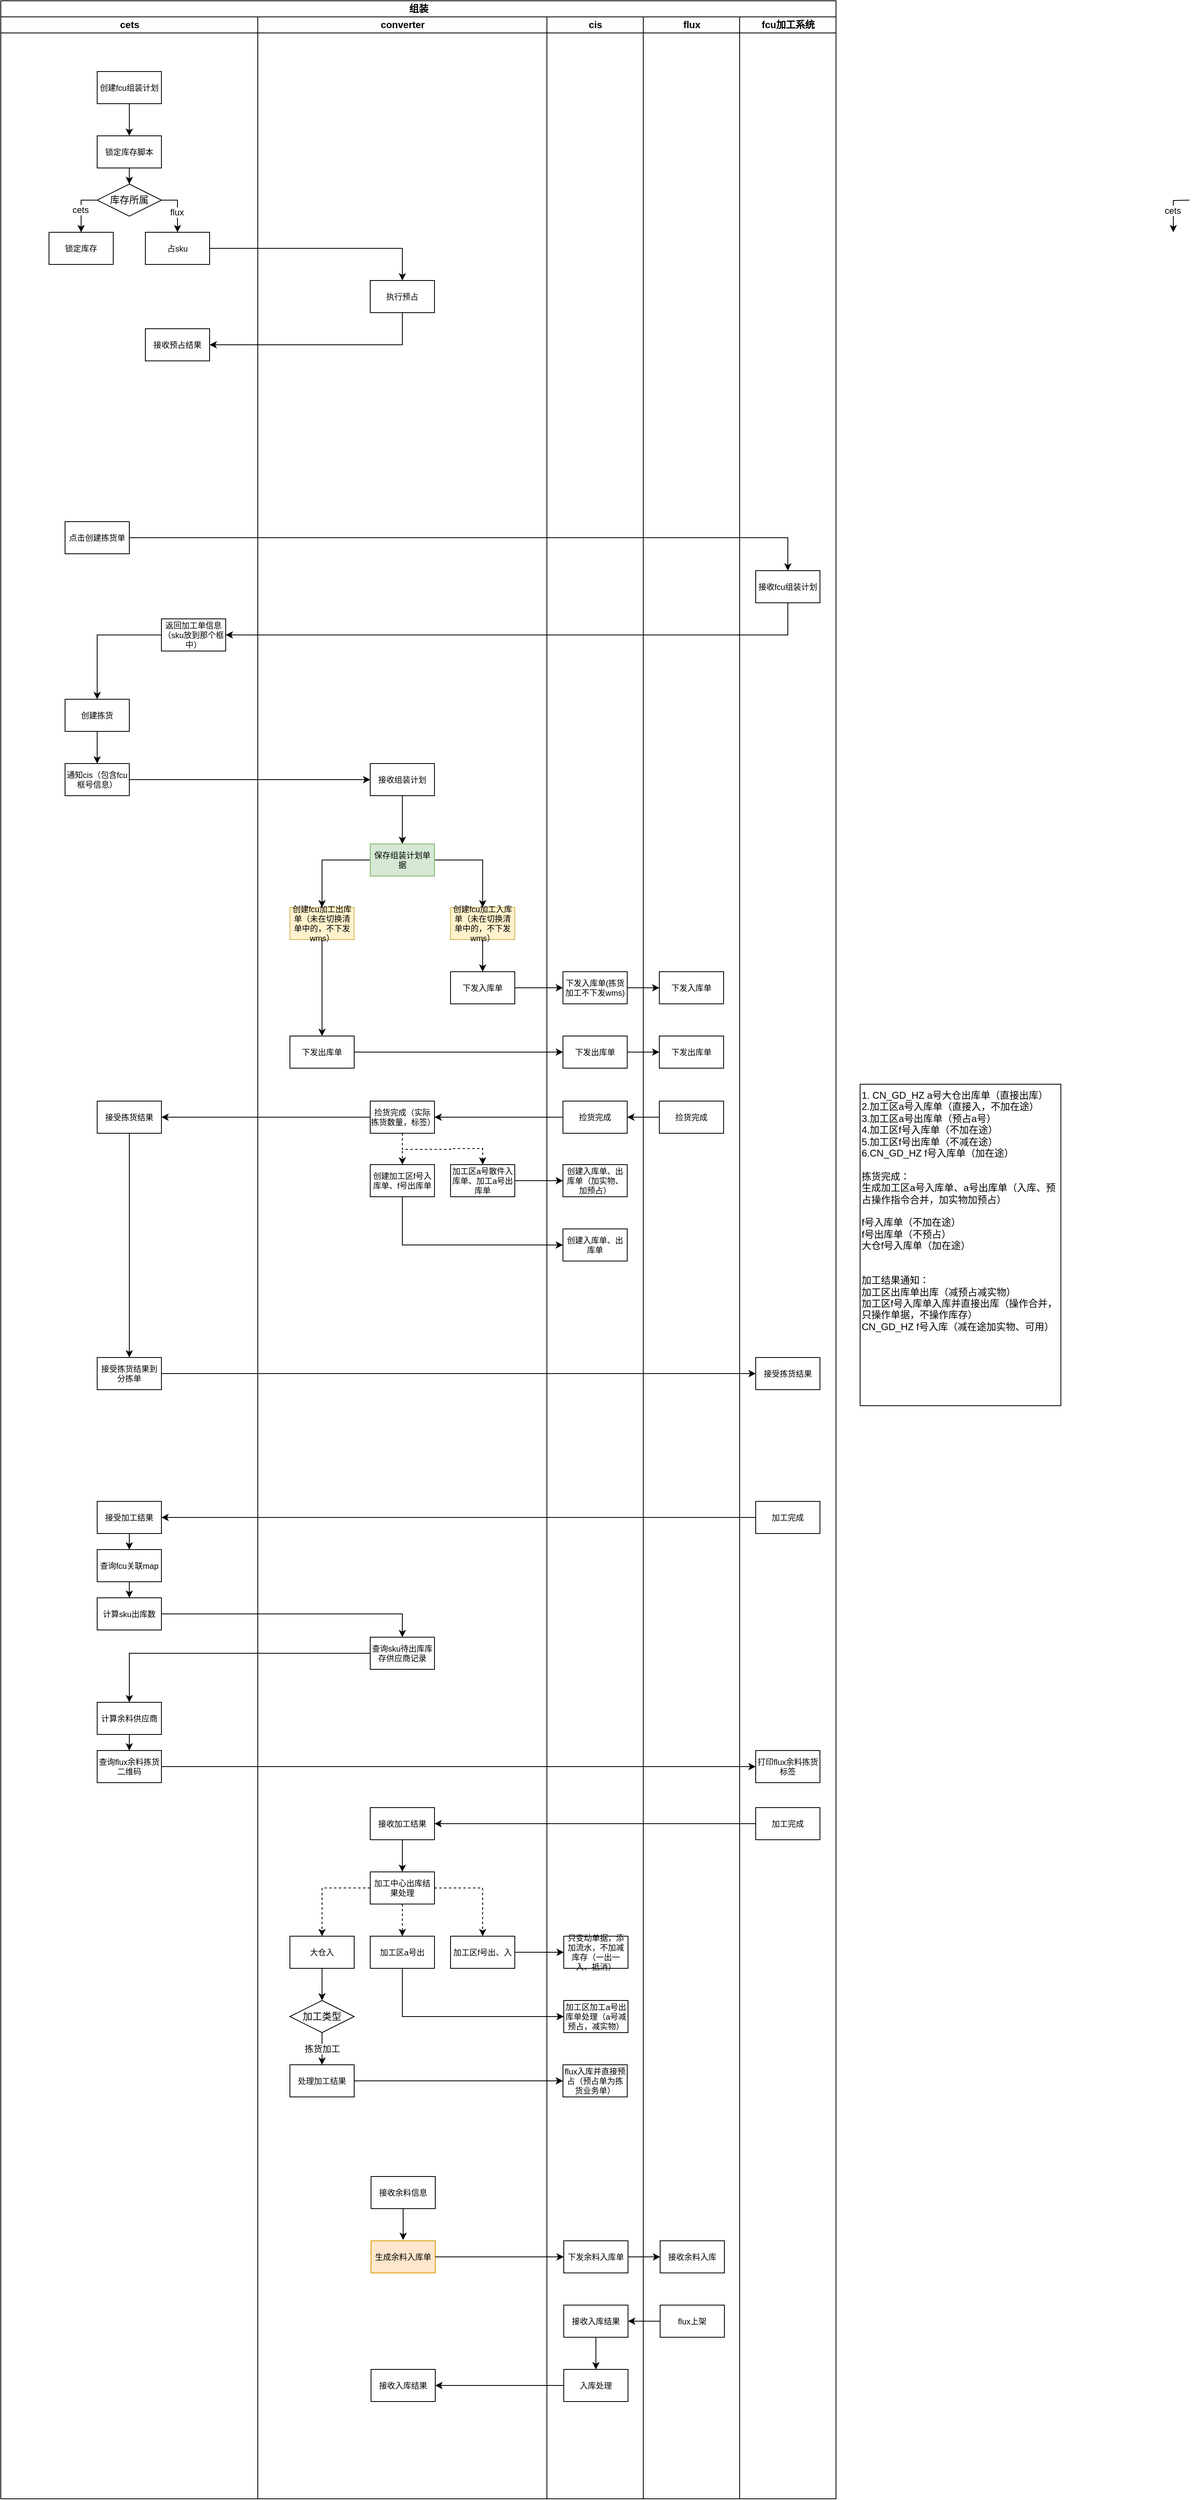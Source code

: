 <mxfile version="27.1.4">
  <diagram name="第 1 页" id="N1XZCD-NdG64AehhupZl">
    <mxGraphModel dx="1065" dy="630" grid="1" gridSize="10" guides="1" tooltips="1" connect="1" arrows="1" fold="1" page="1" pageScale="1" pageWidth="827" pageHeight="1169" math="0" shadow="0">
      <root>
        <mxCell id="0" />
        <mxCell id="1" parent="0" />
        <mxCell id="JxHWnxE5Aslp0J2o-oAz-1" value="组装" style="swimlane;childLayout=stackLayout;resizeParent=1;resizeParentMax=0;startSize=20;html=1;fillColor=#FFFFFF;" vertex="1" parent="1">
          <mxGeometry x="550" y="110" width="1040" height="3108" as="geometry" />
        </mxCell>
        <mxCell id="JxHWnxE5Aslp0J2o-oAz-2" value="cets" style="swimlane;startSize=20;html=1;fillColor=#FFFFFF;" vertex="1" parent="JxHWnxE5Aslp0J2o-oAz-1">
          <mxGeometry y="20" width="320" height="3088" as="geometry" />
        </mxCell>
        <mxCell id="JxHWnxE5Aslp0J2o-oAz-3" style="edgeStyle=orthogonalEdgeStyle;rounded=0;orthogonalLoop=1;jettySize=auto;html=1;" edge="1" parent="JxHWnxE5Aslp0J2o-oAz-2" source="JxHWnxE5Aslp0J2o-oAz-22" target="JxHWnxE5Aslp0J2o-oAz-8">
          <mxGeometry relative="1" as="geometry" />
        </mxCell>
        <mxCell id="JxHWnxE5Aslp0J2o-oAz-4" style="edgeStyle=orthogonalEdgeStyle;rounded=0;orthogonalLoop=1;jettySize=auto;html=1;entryX=0.5;entryY=0;entryDx=0;entryDy=0;exitX=0;exitY=0.5;exitDx=0;exitDy=0;" edge="1" parent="JxHWnxE5Aslp0J2o-oAz-2" source="JxHWnxE5Aslp0J2o-oAz-8" target="JxHWnxE5Aslp0J2o-oAz-9">
          <mxGeometry relative="1" as="geometry" />
        </mxCell>
        <mxCell id="JxHWnxE5Aslp0J2o-oAz-5" value="cets" style="edgeLabel;html=1;align=center;verticalAlign=middle;resizable=0;points=[];" vertex="1" connectable="0" parent="JxHWnxE5Aslp0J2o-oAz-4">
          <mxGeometry x="0.069" y="-1" relative="1" as="geometry">
            <mxPoint as="offset" />
          </mxGeometry>
        </mxCell>
        <mxCell id="JxHWnxE5Aslp0J2o-oAz-6" style="edgeStyle=orthogonalEdgeStyle;rounded=0;orthogonalLoop=1;jettySize=auto;html=1;exitX=1;exitY=0.5;exitDx=0;exitDy=0;" edge="1" parent="JxHWnxE5Aslp0J2o-oAz-2" source="JxHWnxE5Aslp0J2o-oAz-8" target="JxHWnxE5Aslp0J2o-oAz-10">
          <mxGeometry relative="1" as="geometry" />
        </mxCell>
        <mxCell id="JxHWnxE5Aslp0J2o-oAz-7" value="flux" style="edgeLabel;html=1;align=center;verticalAlign=middle;resizable=0;points=[];" vertex="1" connectable="0" parent="JxHWnxE5Aslp0J2o-oAz-6">
          <mxGeometry x="0.15" y="-1" relative="1" as="geometry">
            <mxPoint as="offset" />
          </mxGeometry>
        </mxCell>
        <mxCell id="JxHWnxE5Aslp0J2o-oAz-8" value="库存所属" style="rhombus;whiteSpace=wrap;html=1;" vertex="1" parent="JxHWnxE5Aslp0J2o-oAz-2">
          <mxGeometry x="120" y="208" width="80" height="40" as="geometry" />
        </mxCell>
        <mxCell id="JxHWnxE5Aslp0J2o-oAz-9" value="锁定库存" style="rounded=0;whiteSpace=wrap;html=1;fontSize=10;" vertex="1" parent="JxHWnxE5Aslp0J2o-oAz-2">
          <mxGeometry x="60" y="268" width="80" height="40" as="geometry" />
        </mxCell>
        <mxCell id="JxHWnxE5Aslp0J2o-oAz-10" value="占sku" style="rounded=0;whiteSpace=wrap;html=1;fontSize=10;" vertex="1" parent="JxHWnxE5Aslp0J2o-oAz-2">
          <mxGeometry x="180" y="268" width="80" height="40" as="geometry" />
        </mxCell>
        <mxCell id="JxHWnxE5Aslp0J2o-oAz-11" value="接收预占结果" style="rounded=0;whiteSpace=wrap;html=1;fontSize=10;" vertex="1" parent="JxHWnxE5Aslp0J2o-oAz-2">
          <mxGeometry x="180" y="388" width="80" height="40" as="geometry" />
        </mxCell>
        <mxCell id="JxHWnxE5Aslp0J2o-oAz-12" style="edgeStyle=orthogonalEdgeStyle;rounded=0;orthogonalLoop=1;jettySize=auto;html=1;entryX=0.5;entryY=0;entryDx=0;entryDy=0;" edge="1" parent="JxHWnxE5Aslp0J2o-oAz-2" source="JxHWnxE5Aslp0J2o-oAz-13" target="JxHWnxE5Aslp0J2o-oAz-15">
          <mxGeometry relative="1" as="geometry" />
        </mxCell>
        <mxCell id="JxHWnxE5Aslp0J2o-oAz-13" value="返回加工单信息（sku放到那个框中）" style="rounded=0;whiteSpace=wrap;html=1;fontSize=10;" vertex="1" parent="JxHWnxE5Aslp0J2o-oAz-2">
          <mxGeometry x="200" y="749" width="80" height="40" as="geometry" />
        </mxCell>
        <mxCell id="JxHWnxE5Aslp0J2o-oAz-14" style="edgeStyle=orthogonalEdgeStyle;rounded=0;orthogonalLoop=1;jettySize=auto;html=1;entryX=0.5;entryY=0;entryDx=0;entryDy=0;" edge="1" parent="JxHWnxE5Aslp0J2o-oAz-2" source="JxHWnxE5Aslp0J2o-oAz-15" target="JxHWnxE5Aslp0J2o-oAz-16">
          <mxGeometry relative="1" as="geometry" />
        </mxCell>
        <mxCell id="JxHWnxE5Aslp0J2o-oAz-15" value="创建拣货" style="rounded=0;whiteSpace=wrap;html=1;fontSize=10;" vertex="1" parent="JxHWnxE5Aslp0J2o-oAz-2">
          <mxGeometry x="80" y="849" width="80" height="40" as="geometry" />
        </mxCell>
        <mxCell id="JxHWnxE5Aslp0J2o-oAz-16" value="通知cis（包含fcu框号信息）" style="rounded=0;whiteSpace=wrap;html=1;fontSize=10;" vertex="1" parent="JxHWnxE5Aslp0J2o-oAz-2">
          <mxGeometry x="80" y="929" width="80" height="40" as="geometry" />
        </mxCell>
        <mxCell id="JxHWnxE5Aslp0J2o-oAz-17" style="edgeStyle=orthogonalEdgeStyle;rounded=0;orthogonalLoop=1;jettySize=auto;html=1;" edge="1" parent="JxHWnxE5Aslp0J2o-oAz-2" source="JxHWnxE5Aslp0J2o-oAz-18" target="JxHWnxE5Aslp0J2o-oAz-25">
          <mxGeometry relative="1" as="geometry">
            <mxPoint x="160" y="1429" as="targetPoint" />
          </mxGeometry>
        </mxCell>
        <mxCell id="JxHWnxE5Aslp0J2o-oAz-18" value="接受拣货结果" style="rounded=0;whiteSpace=wrap;html=1;fontSize=10;" vertex="1" parent="JxHWnxE5Aslp0J2o-oAz-2">
          <mxGeometry x="120" y="1349" width="80" height="40" as="geometry" />
        </mxCell>
        <mxCell id="JxHWnxE5Aslp0J2o-oAz-19" style="edgeStyle=orthogonalEdgeStyle;rounded=0;orthogonalLoop=1;jettySize=auto;html=1;" edge="1" parent="JxHWnxE5Aslp0J2o-oAz-2" source="JxHWnxE5Aslp0J2o-oAz-20" target="JxHWnxE5Aslp0J2o-oAz-28">
          <mxGeometry relative="1" as="geometry" />
        </mxCell>
        <mxCell id="JxHWnxE5Aslp0J2o-oAz-20" value="接受加工结果" style="rounded=0;whiteSpace=wrap;html=1;fontSize=10;" vertex="1" parent="JxHWnxE5Aslp0J2o-oAz-2">
          <mxGeometry x="120" y="1847" width="80" height="40" as="geometry" />
        </mxCell>
        <mxCell id="JxHWnxE5Aslp0J2o-oAz-21" value="点击创建拣货单" style="rounded=0;whiteSpace=wrap;html=1;fontSize=10;" vertex="1" parent="JxHWnxE5Aslp0J2o-oAz-2">
          <mxGeometry x="80" y="628" width="80" height="40" as="geometry" />
        </mxCell>
        <mxCell id="JxHWnxE5Aslp0J2o-oAz-22" value="锁定库存脚本" style="rounded=0;whiteSpace=wrap;html=1;fontSize=10;" vertex="1" parent="JxHWnxE5Aslp0J2o-oAz-2">
          <mxGeometry x="120" y="148" width="80" height="40" as="geometry" />
        </mxCell>
        <mxCell id="JxHWnxE5Aslp0J2o-oAz-23" style="edgeStyle=orthogonalEdgeStyle;rounded=0;orthogonalLoop=1;jettySize=auto;html=1;entryX=0.5;entryY=0;entryDx=0;entryDy=0;" edge="1" parent="JxHWnxE5Aslp0J2o-oAz-2" source="JxHWnxE5Aslp0J2o-oAz-24" target="JxHWnxE5Aslp0J2o-oAz-22">
          <mxGeometry relative="1" as="geometry" />
        </mxCell>
        <mxCell id="JxHWnxE5Aslp0J2o-oAz-24" value="创建fcu组装计划" style="rounded=0;whiteSpace=wrap;html=1;fontSize=10;" vertex="1" parent="JxHWnxE5Aslp0J2o-oAz-2">
          <mxGeometry x="120" y="68" width="80" height="40" as="geometry" />
        </mxCell>
        <mxCell id="JxHWnxE5Aslp0J2o-oAz-25" value="接受拣货结果到分拣单" style="rounded=0;whiteSpace=wrap;html=1;fontSize=10;" vertex="1" parent="JxHWnxE5Aslp0J2o-oAz-2">
          <mxGeometry x="120" y="1668" width="80" height="40" as="geometry" />
        </mxCell>
        <mxCell id="JxHWnxE5Aslp0J2o-oAz-26" value="计算sku出库数" style="rounded=0;whiteSpace=wrap;html=1;fontSize=10;" vertex="1" parent="JxHWnxE5Aslp0J2o-oAz-2">
          <mxGeometry x="120" y="1967" width="80" height="40" as="geometry" />
        </mxCell>
        <mxCell id="JxHWnxE5Aslp0J2o-oAz-27" style="edgeStyle=orthogonalEdgeStyle;rounded=0;orthogonalLoop=1;jettySize=auto;html=1;" edge="1" parent="JxHWnxE5Aslp0J2o-oAz-2" source="JxHWnxE5Aslp0J2o-oAz-28" target="JxHWnxE5Aslp0J2o-oAz-26">
          <mxGeometry relative="1" as="geometry" />
        </mxCell>
        <mxCell id="JxHWnxE5Aslp0J2o-oAz-28" value="查询fcu关联map" style="rounded=0;whiteSpace=wrap;html=1;fontSize=10;" vertex="1" parent="JxHWnxE5Aslp0J2o-oAz-2">
          <mxGeometry x="120" y="1907" width="80" height="40" as="geometry" />
        </mxCell>
        <mxCell id="JxHWnxE5Aslp0J2o-oAz-29" style="edgeStyle=orthogonalEdgeStyle;rounded=0;orthogonalLoop=1;jettySize=auto;html=1;" edge="1" parent="JxHWnxE5Aslp0J2o-oAz-2" source="JxHWnxE5Aslp0J2o-oAz-30" target="JxHWnxE5Aslp0J2o-oAz-31">
          <mxGeometry relative="1" as="geometry" />
        </mxCell>
        <mxCell id="JxHWnxE5Aslp0J2o-oAz-30" value="计算余料供应商" style="rounded=0;whiteSpace=wrap;html=1;fontSize=10;" vertex="1" parent="JxHWnxE5Aslp0J2o-oAz-2">
          <mxGeometry x="120" y="2097" width="80" height="40" as="geometry" />
        </mxCell>
        <mxCell id="JxHWnxE5Aslp0J2o-oAz-31" value="查询flux余料拣货二维码" style="rounded=0;whiteSpace=wrap;html=1;fontSize=10;" vertex="1" parent="JxHWnxE5Aslp0J2o-oAz-2">
          <mxGeometry x="120" y="2157" width="80" height="40" as="geometry" />
        </mxCell>
        <mxCell id="JxHWnxE5Aslp0J2o-oAz-32" value="converter" style="swimlane;startSize=20;html=1;" vertex="1" parent="JxHWnxE5Aslp0J2o-oAz-1">
          <mxGeometry x="320" y="20" width="360" height="3088" as="geometry" />
        </mxCell>
        <mxCell id="JxHWnxE5Aslp0J2o-oAz-33" value="执行预占" style="rounded=0;whiteSpace=wrap;html=1;fontSize=10;" vertex="1" parent="JxHWnxE5Aslp0J2o-oAz-32">
          <mxGeometry x="140" y="328" width="80" height="40" as="geometry" />
        </mxCell>
        <mxCell id="JxHWnxE5Aslp0J2o-oAz-34" style="edgeStyle=orthogonalEdgeStyle;rounded=0;orthogonalLoop=1;jettySize=auto;html=1;" edge="1" parent="JxHWnxE5Aslp0J2o-oAz-32" source="JxHWnxE5Aslp0J2o-oAz-35" target="JxHWnxE5Aslp0J2o-oAz-38">
          <mxGeometry relative="1" as="geometry" />
        </mxCell>
        <mxCell id="JxHWnxE5Aslp0J2o-oAz-35" value="接收组装计划" style="rounded=0;whiteSpace=wrap;html=1;fontSize=10;" vertex="1" parent="JxHWnxE5Aslp0J2o-oAz-32">
          <mxGeometry x="140" y="929" width="80" height="40" as="geometry" />
        </mxCell>
        <mxCell id="JxHWnxE5Aslp0J2o-oAz-36" style="edgeStyle=orthogonalEdgeStyle;rounded=0;orthogonalLoop=1;jettySize=auto;html=1;entryX=0.5;entryY=0;entryDx=0;entryDy=0;" edge="1" parent="JxHWnxE5Aslp0J2o-oAz-32" source="JxHWnxE5Aslp0J2o-oAz-38" target="JxHWnxE5Aslp0J2o-oAz-51">
          <mxGeometry relative="1" as="geometry">
            <mxPoint x="180" y="1109.0" as="targetPoint" />
          </mxGeometry>
        </mxCell>
        <mxCell id="JxHWnxE5Aslp0J2o-oAz-37" style="edgeStyle=orthogonalEdgeStyle;rounded=0;orthogonalLoop=1;jettySize=auto;html=1;entryX=0.5;entryY=0;entryDx=0;entryDy=0;" edge="1" parent="JxHWnxE5Aslp0J2o-oAz-32" source="JxHWnxE5Aslp0J2o-oAz-38" target="JxHWnxE5Aslp0J2o-oAz-49">
          <mxGeometry relative="1" as="geometry" />
        </mxCell>
        <mxCell id="JxHWnxE5Aslp0J2o-oAz-38" value="保存组装计划单据" style="rounded=0;whiteSpace=wrap;html=1;fontSize=10;fillColor=#d5e8d4;strokeColor=#82b366;" vertex="1" parent="JxHWnxE5Aslp0J2o-oAz-32">
          <mxGeometry x="140" y="1029" width="80" height="40" as="geometry" />
        </mxCell>
        <mxCell id="JxHWnxE5Aslp0J2o-oAz-39" style="edgeStyle=orthogonalEdgeStyle;rounded=0;orthogonalLoop=1;jettySize=auto;html=1;entryX=0.5;entryY=0;entryDx=0;entryDy=0;dashed=1;" edge="1" parent="JxHWnxE5Aslp0J2o-oAz-32" source="JxHWnxE5Aslp0J2o-oAz-42" target="JxHWnxE5Aslp0J2o-oAz-64">
          <mxGeometry relative="1" as="geometry" />
        </mxCell>
        <mxCell id="JxHWnxE5Aslp0J2o-oAz-40" style="edgeStyle=orthogonalEdgeStyle;rounded=0;orthogonalLoop=1;jettySize=auto;html=1;entryX=0.5;entryY=0;entryDx=0;entryDy=0;exitX=0.5;exitY=1;exitDx=0;exitDy=0;dashed=1;" edge="1" parent="JxHWnxE5Aslp0J2o-oAz-32" source="JxHWnxE5Aslp0J2o-oAz-42" target="JxHWnxE5Aslp0J2o-oAz-63">
          <mxGeometry relative="1" as="geometry" />
        </mxCell>
        <mxCell id="JxHWnxE5Aslp0J2o-oAz-42" value="捡货完成（实际拣货数量，标签）" style="rounded=0;whiteSpace=wrap;html=1;fontSize=10;" vertex="1" parent="JxHWnxE5Aslp0J2o-oAz-32">
          <mxGeometry x="140" y="1349" width="80" height="40" as="geometry" />
        </mxCell>
        <mxCell id="JxHWnxE5Aslp0J2o-oAz-43" value="生成余料入库单" style="rounded=0;whiteSpace=wrap;html=1;fontSize=10;fillColor=#ffe6cc;strokeColor=#d79b00;" vertex="1" parent="JxHWnxE5Aslp0J2o-oAz-32">
          <mxGeometry x="141" y="2767" width="80" height="40" as="geometry" />
        </mxCell>
        <mxCell id="JxHWnxE5Aslp0J2o-oAz-44" value="查询sku待出库库存供应商记录" style="rounded=0;whiteSpace=wrap;html=1;fontSize=10;" vertex="1" parent="JxHWnxE5Aslp0J2o-oAz-32">
          <mxGeometry x="140" y="2016" width="80" height="40" as="geometry" />
        </mxCell>
        <mxCell id="JxHWnxE5Aslp0J2o-oAz-45" value="接收余料信息" style="rounded=0;whiteSpace=wrap;html=1;fontSize=10;" vertex="1" parent="JxHWnxE5Aslp0J2o-oAz-32">
          <mxGeometry x="141" y="2687" width="80" height="40" as="geometry" />
        </mxCell>
        <mxCell id="JxHWnxE5Aslp0J2o-oAz-46" style="edgeStyle=orthogonalEdgeStyle;rounded=0;orthogonalLoop=1;jettySize=auto;html=1;entryX=0.5;entryY=0;entryDx=0;entryDy=0;exitX=0.5;exitY=1;exitDx=0;exitDy=0;" edge="1" parent="JxHWnxE5Aslp0J2o-oAz-32" source="JxHWnxE5Aslp0J2o-oAz-45">
          <mxGeometry relative="1" as="geometry">
            <mxPoint x="181" y="2766" as="targetPoint" />
          </mxGeometry>
        </mxCell>
        <mxCell id="JxHWnxE5Aslp0J2o-oAz-47" value="接收入库结果" style="rounded=0;whiteSpace=wrap;html=1;fontSize=10;" vertex="1" parent="JxHWnxE5Aslp0J2o-oAz-32">
          <mxGeometry x="141" y="2927" width="80" height="40" as="geometry" />
        </mxCell>
        <mxCell id="JxHWnxE5Aslp0J2o-oAz-48" style="edgeStyle=orthogonalEdgeStyle;rounded=0;orthogonalLoop=1;jettySize=auto;html=1;" edge="1" parent="JxHWnxE5Aslp0J2o-oAz-32" source="JxHWnxE5Aslp0J2o-oAz-49" target="JxHWnxE5Aslp0J2o-oAz-52">
          <mxGeometry relative="1" as="geometry" />
        </mxCell>
        <mxCell id="JxHWnxE5Aslp0J2o-oAz-49" value="创建fcu加工入库单（未在切换清单中的，不下发wms）" style="rounded=0;whiteSpace=wrap;html=1;fontSize=10;fillColor=#fff2cc;strokeColor=#d6b656;" vertex="1" parent="JxHWnxE5Aslp0J2o-oAz-32">
          <mxGeometry x="240" y="1108" width="80" height="40" as="geometry" />
        </mxCell>
        <mxCell id="JxHWnxE5Aslp0J2o-oAz-50" style="edgeStyle=orthogonalEdgeStyle;rounded=0;orthogonalLoop=1;jettySize=auto;html=1;" edge="1" parent="JxHWnxE5Aslp0J2o-oAz-32" source="JxHWnxE5Aslp0J2o-oAz-51" target="JxHWnxE5Aslp0J2o-oAz-53">
          <mxGeometry relative="1" as="geometry" />
        </mxCell>
        <mxCell id="JxHWnxE5Aslp0J2o-oAz-51" value="创建fcu加工出库单（未在切换清单中的，不下发wms）" style="rounded=0;whiteSpace=wrap;html=1;fontSize=10;fillColor=#fff2cc;strokeColor=#d6b656;" vertex="1" parent="JxHWnxE5Aslp0J2o-oAz-32">
          <mxGeometry x="40" y="1108" width="80" height="40" as="geometry" />
        </mxCell>
        <mxCell id="JxHWnxE5Aslp0J2o-oAz-52" value="下发入库单" style="rounded=0;whiteSpace=wrap;html=1;fontSize=10;" vertex="1" parent="JxHWnxE5Aslp0J2o-oAz-32">
          <mxGeometry x="240" y="1188" width="80" height="40" as="geometry" />
        </mxCell>
        <mxCell id="JxHWnxE5Aslp0J2o-oAz-53" value="下发出库单" style="rounded=0;whiteSpace=wrap;html=1;fontSize=10;" vertex="1" parent="JxHWnxE5Aslp0J2o-oAz-32">
          <mxGeometry x="40" y="1268" width="80" height="40" as="geometry" />
        </mxCell>
        <mxCell id="JxHWnxE5Aslp0J2o-oAz-54" style="edgeStyle=orthogonalEdgeStyle;rounded=0;orthogonalLoop=1;jettySize=auto;html=1;entryX=0.5;entryY=0;entryDx=0;entryDy=0;" edge="1" parent="JxHWnxE5Aslp0J2o-oAz-32" source="JxHWnxE5Aslp0J2o-oAz-55" target="JxHWnxE5Aslp0J2o-oAz-59">
          <mxGeometry relative="1" as="geometry" />
        </mxCell>
        <mxCell id="JxHWnxE5Aslp0J2o-oAz-55" value="接收加工结果" style="rounded=0;whiteSpace=wrap;html=1;fontSize=10;" vertex="1" parent="JxHWnxE5Aslp0J2o-oAz-32">
          <mxGeometry x="140" y="2228" width="80" height="40" as="geometry" />
        </mxCell>
        <mxCell id="JxHWnxE5Aslp0J2o-oAz-56" style="edgeStyle=orthogonalEdgeStyle;rounded=0;orthogonalLoop=1;jettySize=auto;html=1;entryX=0.5;entryY=0;entryDx=0;entryDy=0;dashed=1;" edge="1" parent="JxHWnxE5Aslp0J2o-oAz-32" source="JxHWnxE5Aslp0J2o-oAz-59" target="JxHWnxE5Aslp0J2o-oAz-67">
          <mxGeometry relative="1" as="geometry" />
        </mxCell>
        <mxCell id="JxHWnxE5Aslp0J2o-oAz-57" style="edgeStyle=orthogonalEdgeStyle;rounded=0;orthogonalLoop=1;jettySize=auto;html=1;dashed=1;" edge="1" parent="JxHWnxE5Aslp0J2o-oAz-32" source="JxHWnxE5Aslp0J2o-oAz-59" target="JxHWnxE5Aslp0J2o-oAz-68">
          <mxGeometry relative="1" as="geometry" />
        </mxCell>
        <mxCell id="JxHWnxE5Aslp0J2o-oAz-58" style="edgeStyle=orthogonalEdgeStyle;rounded=0;orthogonalLoop=1;jettySize=auto;html=1;dashed=1;" edge="1" parent="JxHWnxE5Aslp0J2o-oAz-32" source="JxHWnxE5Aslp0J2o-oAz-59" target="JxHWnxE5Aslp0J2o-oAz-69">
          <mxGeometry relative="1" as="geometry" />
        </mxCell>
        <mxCell id="JxHWnxE5Aslp0J2o-oAz-59" value="加工中心出库结果处理" style="rounded=0;whiteSpace=wrap;html=1;fontSize=10;" vertex="1" parent="JxHWnxE5Aslp0J2o-oAz-32">
          <mxGeometry x="140" y="2308" width="80" height="40" as="geometry" />
        </mxCell>
        <mxCell id="JxHWnxE5Aslp0J2o-oAz-60" value="拣货加工" style="edgeStyle=orthogonalEdgeStyle;rounded=0;orthogonalLoop=1;jettySize=auto;html=1;entryX=0.5;entryY=0;entryDx=0;entryDy=0;" edge="1" parent="JxHWnxE5Aslp0J2o-oAz-32" source="JxHWnxE5Aslp0J2o-oAz-61" target="JxHWnxE5Aslp0J2o-oAz-62">
          <mxGeometry relative="1" as="geometry" />
        </mxCell>
        <mxCell id="JxHWnxE5Aslp0J2o-oAz-61" value="加工类型" style="rhombus;whiteSpace=wrap;html=1;" vertex="1" parent="JxHWnxE5Aslp0J2o-oAz-32">
          <mxGeometry x="40" y="2468" width="80" height="40" as="geometry" />
        </mxCell>
        <mxCell id="JxHWnxE5Aslp0J2o-oAz-62" value="处理加工结果" style="rounded=0;whiteSpace=wrap;html=1;fontSize=10;" vertex="1" parent="JxHWnxE5Aslp0J2o-oAz-32">
          <mxGeometry x="40" y="2548" width="80" height="40" as="geometry" />
        </mxCell>
        <mxCell id="JxHWnxE5Aslp0J2o-oAz-63" value="&lt;div&gt;加工区a号散件入库单、加工a号出库单&lt;/div&gt;" style="rounded=0;whiteSpace=wrap;html=1;fontSize=10;" vertex="1" parent="JxHWnxE5Aslp0J2o-oAz-32">
          <mxGeometry x="240" y="1428" width="80" height="40" as="geometry" />
        </mxCell>
        <mxCell id="JxHWnxE5Aslp0J2o-oAz-64" value="&lt;div&gt;创建加工区f号入库单、f号出库单&lt;/div&gt;" style="rounded=0;whiteSpace=wrap;html=1;fontSize=10;" vertex="1" parent="JxHWnxE5Aslp0J2o-oAz-32">
          <mxGeometry x="140" y="1428" width="80" height="40" as="geometry" />
        </mxCell>
        <mxCell id="JxHWnxE5Aslp0J2o-oAz-66" style="edgeStyle=orthogonalEdgeStyle;rounded=0;orthogonalLoop=1;jettySize=auto;html=1;entryX=0.5;entryY=0;entryDx=0;entryDy=0;" edge="1" parent="JxHWnxE5Aslp0J2o-oAz-32" source="JxHWnxE5Aslp0J2o-oAz-67" target="JxHWnxE5Aslp0J2o-oAz-61">
          <mxGeometry relative="1" as="geometry" />
        </mxCell>
        <mxCell id="JxHWnxE5Aslp0J2o-oAz-67" value="大仓入" style="rounded=0;whiteSpace=wrap;html=1;fontSize=10;" vertex="1" parent="JxHWnxE5Aslp0J2o-oAz-32">
          <mxGeometry x="40" y="2388" width="80" height="40" as="geometry" />
        </mxCell>
        <mxCell id="JxHWnxE5Aslp0J2o-oAz-68" value="加工区f号出、入" style="rounded=0;whiteSpace=wrap;html=1;fontSize=10;" vertex="1" parent="JxHWnxE5Aslp0J2o-oAz-32">
          <mxGeometry x="240" y="2388" width="80" height="40" as="geometry" />
        </mxCell>
        <mxCell id="JxHWnxE5Aslp0J2o-oAz-69" value="加工区a号出" style="rounded=0;whiteSpace=wrap;html=1;fontSize=10;" vertex="1" parent="JxHWnxE5Aslp0J2o-oAz-32">
          <mxGeometry x="140" y="2388" width="80" height="40" as="geometry" />
        </mxCell>
        <mxCell id="JxHWnxE5Aslp0J2o-oAz-70" value="cis" style="swimlane;startSize=20;html=1;" vertex="1" parent="JxHWnxE5Aslp0J2o-oAz-1">
          <mxGeometry x="680" y="20" width="120" height="3088" as="geometry" />
        </mxCell>
        <mxCell id="JxHWnxE5Aslp0J2o-oAz-71" value="捡货完成" style="rounded=0;whiteSpace=wrap;html=1;fontSize=10;" vertex="1" parent="JxHWnxE5Aslp0J2o-oAz-70">
          <mxGeometry x="20" y="1349" width="80" height="40" as="geometry" />
        </mxCell>
        <mxCell id="JxHWnxE5Aslp0J2o-oAz-72" value="下发余料入库单" style="rounded=0;whiteSpace=wrap;html=1;fontSize=10;" vertex="1" parent="JxHWnxE5Aslp0J2o-oAz-70">
          <mxGeometry x="21" y="2767" width="80" height="40" as="geometry" />
        </mxCell>
        <mxCell id="JxHWnxE5Aslp0J2o-oAz-73" style="edgeStyle=orthogonalEdgeStyle;rounded=0;orthogonalLoop=1;jettySize=auto;html=1;" edge="1" parent="JxHWnxE5Aslp0J2o-oAz-70" source="JxHWnxE5Aslp0J2o-oAz-74" target="JxHWnxE5Aslp0J2o-oAz-75">
          <mxGeometry relative="1" as="geometry" />
        </mxCell>
        <mxCell id="JxHWnxE5Aslp0J2o-oAz-74" value="接收入库结果" style="rounded=0;whiteSpace=wrap;html=1;fontSize=10;" vertex="1" parent="JxHWnxE5Aslp0J2o-oAz-70">
          <mxGeometry x="21" y="2847" width="80" height="40" as="geometry" />
        </mxCell>
        <mxCell id="JxHWnxE5Aslp0J2o-oAz-75" value="入库处理" style="rounded=0;whiteSpace=wrap;html=1;fontSize=10;" vertex="1" parent="JxHWnxE5Aslp0J2o-oAz-70">
          <mxGeometry x="21" y="2927" width="80" height="40" as="geometry" />
        </mxCell>
        <mxCell id="JxHWnxE5Aslp0J2o-oAz-76" value="下发入库单(拣货加工不下发wms&lt;span style=&quot;background-color: initial;&quot;&gt;)&lt;/span&gt;" style="rounded=0;whiteSpace=wrap;html=1;fontSize=10;" vertex="1" parent="JxHWnxE5Aslp0J2o-oAz-70">
          <mxGeometry x="20" y="1188" width="80" height="40" as="geometry" />
        </mxCell>
        <mxCell id="JxHWnxE5Aslp0J2o-oAz-77" value="下发出库单" style="rounded=0;whiteSpace=wrap;html=1;fontSize=10;" vertex="1" parent="JxHWnxE5Aslp0J2o-oAz-70">
          <mxGeometry x="20" y="1268" width="80" height="40" as="geometry" />
        </mxCell>
        <mxCell id="JxHWnxE5Aslp0J2o-oAz-78" value="flux入库并直接预占（预占单为拣货业务单）" style="rounded=0;whiteSpace=wrap;html=1;fontSize=10;" vertex="1" parent="JxHWnxE5Aslp0J2o-oAz-70">
          <mxGeometry x="20" y="2548" width="80" height="40" as="geometry" />
        </mxCell>
        <mxCell id="JxHWnxE5Aslp0J2o-oAz-79" value="&lt;div&gt;创建入库单、出库单（加实物、加预占）&lt;/div&gt;" style="rounded=0;whiteSpace=wrap;html=1;fontSize=10;" vertex="1" parent="JxHWnxE5Aslp0J2o-oAz-70">
          <mxGeometry x="20" y="1428" width="80" height="40" as="geometry" />
        </mxCell>
        <mxCell id="JxHWnxE5Aslp0J2o-oAz-80" value="&lt;div&gt;创建入库单、出库单&lt;/div&gt;" style="rounded=0;whiteSpace=wrap;html=1;fontSize=10;" vertex="1" parent="JxHWnxE5Aslp0J2o-oAz-70">
          <mxGeometry x="20" y="1508" width="80" height="40" as="geometry" />
        </mxCell>
        <mxCell id="JxHWnxE5Aslp0J2o-oAz-82" value="&lt;div&gt;&lt;span style=&quot;background-color: initial;&quot;&gt;只变动单据，添加流水，不加减库存（一出一入、抵消）&lt;/span&gt;&lt;br&gt;&lt;/div&gt;" style="rounded=0;whiteSpace=wrap;html=1;fontSize=10;" vertex="1" parent="JxHWnxE5Aslp0J2o-oAz-70">
          <mxGeometry x="21" y="2388" width="80" height="40" as="geometry" />
        </mxCell>
        <mxCell id="JxHWnxE5Aslp0J2o-oAz-83" value="加工区加工a号出库单处理（a号减预占，减实物）" style="rounded=0;whiteSpace=wrap;html=1;fontSize=10;" vertex="1" parent="JxHWnxE5Aslp0J2o-oAz-70">
          <mxGeometry x="21" y="2468" width="80" height="40" as="geometry" />
        </mxCell>
        <mxCell id="JxHWnxE5Aslp0J2o-oAz-84" value="flux" style="swimlane;startSize=20;html=1;" vertex="1" parent="JxHWnxE5Aslp0J2o-oAz-1">
          <mxGeometry x="800" y="20" width="120" height="3088" as="geometry" />
        </mxCell>
        <mxCell id="JxHWnxE5Aslp0J2o-oAz-85" value="捡货完成" style="rounded=0;whiteSpace=wrap;html=1;fontSize=10;" vertex="1" parent="JxHWnxE5Aslp0J2o-oAz-84">
          <mxGeometry x="20" y="1349" width="80" height="40" as="geometry" />
        </mxCell>
        <mxCell id="JxHWnxE5Aslp0J2o-oAz-86" value="接收余料入库" style="rounded=0;whiteSpace=wrap;html=1;fontSize=10;" vertex="1" parent="JxHWnxE5Aslp0J2o-oAz-84">
          <mxGeometry x="21" y="2767" width="80" height="40" as="geometry" />
        </mxCell>
        <mxCell id="JxHWnxE5Aslp0J2o-oAz-87" value="flux上架" style="rounded=0;whiteSpace=wrap;html=1;fontSize=10;" vertex="1" parent="JxHWnxE5Aslp0J2o-oAz-84">
          <mxGeometry x="21" y="2847" width="80" height="40" as="geometry" />
        </mxCell>
        <mxCell id="JxHWnxE5Aslp0J2o-oAz-88" value="下发入库单" style="rounded=0;whiteSpace=wrap;html=1;fontSize=10;" vertex="1" parent="JxHWnxE5Aslp0J2o-oAz-84">
          <mxGeometry x="20" y="1188" width="80" height="40" as="geometry" />
        </mxCell>
        <mxCell id="JxHWnxE5Aslp0J2o-oAz-89" value="下发出库单" style="rounded=0;whiteSpace=wrap;html=1;fontSize=10;" vertex="1" parent="JxHWnxE5Aslp0J2o-oAz-84">
          <mxGeometry x="20" y="1268" width="80" height="40" as="geometry" />
        </mxCell>
        <mxCell id="JxHWnxE5Aslp0J2o-oAz-90" value="fcu加工系统" style="swimlane;startSize=20;html=1;" vertex="1" parent="JxHWnxE5Aslp0J2o-oAz-1">
          <mxGeometry x="920" y="20" width="120" height="3088" as="geometry" />
        </mxCell>
        <mxCell id="JxHWnxE5Aslp0J2o-oAz-91" value="接收fcu组装计划" style="rounded=0;whiteSpace=wrap;html=1;fontSize=10;" vertex="1" parent="JxHWnxE5Aslp0J2o-oAz-90">
          <mxGeometry x="20" y="689" width="80" height="40" as="geometry" />
        </mxCell>
        <mxCell id="JxHWnxE5Aslp0J2o-oAz-92" value="加工完成" style="rounded=0;whiteSpace=wrap;html=1;fontSize=10;" vertex="1" parent="JxHWnxE5Aslp0J2o-oAz-90">
          <mxGeometry x="20" y="1847" width="80" height="40" as="geometry" />
        </mxCell>
        <mxCell id="JxHWnxE5Aslp0J2o-oAz-93" value="接受拣货结果" style="rounded=0;whiteSpace=wrap;html=1;fontSize=10;" vertex="1" parent="JxHWnxE5Aslp0J2o-oAz-90">
          <mxGeometry x="20" y="1668" width="80" height="40" as="geometry" />
        </mxCell>
        <mxCell id="JxHWnxE5Aslp0J2o-oAz-94" value="打印flux余料拣货标签" style="rounded=0;whiteSpace=wrap;html=1;fontSize=10;" vertex="1" parent="JxHWnxE5Aslp0J2o-oAz-90">
          <mxGeometry x="20" y="2157" width="80" height="40" as="geometry" />
        </mxCell>
        <mxCell id="JxHWnxE5Aslp0J2o-oAz-95" value="加工完成" style="rounded=0;whiteSpace=wrap;html=1;fontSize=10;" vertex="1" parent="JxHWnxE5Aslp0J2o-oAz-90">
          <mxGeometry x="20" y="2228" width="80" height="40" as="geometry" />
        </mxCell>
        <mxCell id="JxHWnxE5Aslp0J2o-oAz-96" style="edgeStyle=orthogonalEdgeStyle;rounded=0;orthogonalLoop=1;jettySize=auto;html=1;" edge="1" parent="JxHWnxE5Aslp0J2o-oAz-1" source="JxHWnxE5Aslp0J2o-oAz-10" target="JxHWnxE5Aslp0J2o-oAz-33">
          <mxGeometry relative="1" as="geometry" />
        </mxCell>
        <mxCell id="JxHWnxE5Aslp0J2o-oAz-97" style="edgeStyle=orthogonalEdgeStyle;rounded=0;orthogonalLoop=1;jettySize=auto;html=1;entryX=1;entryY=0.5;entryDx=0;entryDy=0;exitX=0.5;exitY=1;exitDx=0;exitDy=0;" edge="1" parent="JxHWnxE5Aslp0J2o-oAz-1" source="JxHWnxE5Aslp0J2o-oAz-33" target="JxHWnxE5Aslp0J2o-oAz-11">
          <mxGeometry relative="1" as="geometry" />
        </mxCell>
        <mxCell id="JxHWnxE5Aslp0J2o-oAz-98" style="edgeStyle=orthogonalEdgeStyle;rounded=0;orthogonalLoop=1;jettySize=auto;html=1;" edge="1" parent="JxHWnxE5Aslp0J2o-oAz-1" source="JxHWnxE5Aslp0J2o-oAz-16" target="JxHWnxE5Aslp0J2o-oAz-35">
          <mxGeometry relative="1" as="geometry" />
        </mxCell>
        <mxCell id="JxHWnxE5Aslp0J2o-oAz-99" style="edgeStyle=orthogonalEdgeStyle;rounded=0;orthogonalLoop=1;jettySize=auto;html=1;entryX=1;entryY=0.5;entryDx=0;entryDy=0;exitX=0.5;exitY=1;exitDx=0;exitDy=0;" edge="1" parent="JxHWnxE5Aslp0J2o-oAz-1" source="JxHWnxE5Aslp0J2o-oAz-91" target="JxHWnxE5Aslp0J2o-oAz-13">
          <mxGeometry relative="1" as="geometry" />
        </mxCell>
        <mxCell id="JxHWnxE5Aslp0J2o-oAz-100" style="edgeStyle=orthogonalEdgeStyle;rounded=0;orthogonalLoop=1;jettySize=auto;html=1;" edge="1" parent="JxHWnxE5Aslp0J2o-oAz-1" source="JxHWnxE5Aslp0J2o-oAz-85" target="JxHWnxE5Aslp0J2o-oAz-71">
          <mxGeometry relative="1" as="geometry" />
        </mxCell>
        <mxCell id="JxHWnxE5Aslp0J2o-oAz-101" style="edgeStyle=orthogonalEdgeStyle;rounded=0;orthogonalLoop=1;jettySize=auto;html=1;" edge="1" parent="JxHWnxE5Aslp0J2o-oAz-1" source="JxHWnxE5Aslp0J2o-oAz-71" target="JxHWnxE5Aslp0J2o-oAz-42">
          <mxGeometry relative="1" as="geometry" />
        </mxCell>
        <mxCell id="JxHWnxE5Aslp0J2o-oAz-102" style="edgeStyle=orthogonalEdgeStyle;rounded=0;orthogonalLoop=1;jettySize=auto;html=1;entryX=1;entryY=0.5;entryDx=0;entryDy=0;" edge="1" parent="JxHWnxE5Aslp0J2o-oAz-1" source="JxHWnxE5Aslp0J2o-oAz-42" target="JxHWnxE5Aslp0J2o-oAz-18">
          <mxGeometry relative="1" as="geometry" />
        </mxCell>
        <mxCell id="JxHWnxE5Aslp0J2o-oAz-103" style="edgeStyle=orthogonalEdgeStyle;rounded=0;orthogonalLoop=1;jettySize=auto;html=1;entryX=1;entryY=0.5;entryDx=0;entryDy=0;" edge="1" parent="JxHWnxE5Aslp0J2o-oAz-1" source="JxHWnxE5Aslp0J2o-oAz-92" target="JxHWnxE5Aslp0J2o-oAz-20">
          <mxGeometry relative="1" as="geometry" />
        </mxCell>
        <mxCell id="JxHWnxE5Aslp0J2o-oAz-104" style="edgeStyle=orthogonalEdgeStyle;rounded=0;orthogonalLoop=1;jettySize=auto;html=1;entryX=0;entryY=0.5;entryDx=0;entryDy=0;" edge="1" parent="JxHWnxE5Aslp0J2o-oAz-1" source="JxHWnxE5Aslp0J2o-oAz-43" target="JxHWnxE5Aslp0J2o-oAz-72">
          <mxGeometry relative="1" as="geometry" />
        </mxCell>
        <mxCell id="JxHWnxE5Aslp0J2o-oAz-105" style="edgeStyle=orthogonalEdgeStyle;rounded=0;orthogonalLoop=1;jettySize=auto;html=1;entryX=0;entryY=0.5;entryDx=0;entryDy=0;" edge="1" parent="JxHWnxE5Aslp0J2o-oAz-1" source="JxHWnxE5Aslp0J2o-oAz-72" target="JxHWnxE5Aslp0J2o-oAz-86">
          <mxGeometry relative="1" as="geometry" />
        </mxCell>
        <mxCell id="JxHWnxE5Aslp0J2o-oAz-106" style="edgeStyle=orthogonalEdgeStyle;rounded=0;orthogonalLoop=1;jettySize=auto;html=1;" edge="1" parent="JxHWnxE5Aslp0J2o-oAz-1" source="JxHWnxE5Aslp0J2o-oAz-25" target="JxHWnxE5Aslp0J2o-oAz-93">
          <mxGeometry relative="1" as="geometry" />
        </mxCell>
        <mxCell id="JxHWnxE5Aslp0J2o-oAz-107" style="edgeStyle=orthogonalEdgeStyle;rounded=0;orthogonalLoop=1;jettySize=auto;html=1;" edge="1" parent="JxHWnxE5Aslp0J2o-oAz-1" source="JxHWnxE5Aslp0J2o-oAz-31" target="JxHWnxE5Aslp0J2o-oAz-94">
          <mxGeometry relative="1" as="geometry" />
        </mxCell>
        <mxCell id="JxHWnxE5Aslp0J2o-oAz-108" style="edgeStyle=orthogonalEdgeStyle;rounded=0;orthogonalLoop=1;jettySize=auto;html=1;" edge="1" parent="JxHWnxE5Aslp0J2o-oAz-1" source="JxHWnxE5Aslp0J2o-oAz-26" target="JxHWnxE5Aslp0J2o-oAz-44">
          <mxGeometry relative="1" as="geometry" />
        </mxCell>
        <mxCell id="JxHWnxE5Aslp0J2o-oAz-109" style="edgeStyle=orthogonalEdgeStyle;rounded=0;orthogonalLoop=1;jettySize=auto;html=1;" edge="1" parent="JxHWnxE5Aslp0J2o-oAz-1" source="JxHWnxE5Aslp0J2o-oAz-44" target="JxHWnxE5Aslp0J2o-oAz-30">
          <mxGeometry relative="1" as="geometry" />
        </mxCell>
        <mxCell id="JxHWnxE5Aslp0J2o-oAz-110" style="edgeStyle=orthogonalEdgeStyle;rounded=0;orthogonalLoop=1;jettySize=auto;html=1;entryX=0.5;entryY=0;entryDx=0;entryDy=0;" edge="1" parent="JxHWnxE5Aslp0J2o-oAz-1" source="JxHWnxE5Aslp0J2o-oAz-21" target="JxHWnxE5Aslp0J2o-oAz-91">
          <mxGeometry relative="1" as="geometry">
            <mxPoint x="120" y="649.0" as="targetPoint" />
          </mxGeometry>
        </mxCell>
        <mxCell id="JxHWnxE5Aslp0J2o-oAz-111" style="edgeStyle=orthogonalEdgeStyle;rounded=0;orthogonalLoop=1;jettySize=auto;html=1;" edge="1" parent="JxHWnxE5Aslp0J2o-oAz-1" source="JxHWnxE5Aslp0J2o-oAz-87" target="JxHWnxE5Aslp0J2o-oAz-74">
          <mxGeometry relative="1" as="geometry" />
        </mxCell>
        <mxCell id="JxHWnxE5Aslp0J2o-oAz-112" style="edgeStyle=orthogonalEdgeStyle;rounded=0;orthogonalLoop=1;jettySize=auto;html=1;" edge="1" parent="JxHWnxE5Aslp0J2o-oAz-1" source="JxHWnxE5Aslp0J2o-oAz-75" target="JxHWnxE5Aslp0J2o-oAz-47">
          <mxGeometry relative="1" as="geometry" />
        </mxCell>
        <mxCell id="JxHWnxE5Aslp0J2o-oAz-113" style="edgeStyle=orthogonalEdgeStyle;rounded=0;orthogonalLoop=1;jettySize=auto;html=1;" edge="1" parent="JxHWnxE5Aslp0J2o-oAz-1" source="JxHWnxE5Aslp0J2o-oAz-52" target="JxHWnxE5Aslp0J2o-oAz-76">
          <mxGeometry relative="1" as="geometry" />
        </mxCell>
        <mxCell id="JxHWnxE5Aslp0J2o-oAz-114" style="edgeStyle=orthogonalEdgeStyle;rounded=0;orthogonalLoop=1;jettySize=auto;html=1;entryX=0;entryY=0.5;entryDx=0;entryDy=0;" edge="1" parent="JxHWnxE5Aslp0J2o-oAz-1" source="JxHWnxE5Aslp0J2o-oAz-76" target="JxHWnxE5Aslp0J2o-oAz-88">
          <mxGeometry relative="1" as="geometry" />
        </mxCell>
        <mxCell id="JxHWnxE5Aslp0J2o-oAz-115" style="edgeStyle=orthogonalEdgeStyle;rounded=0;orthogonalLoop=1;jettySize=auto;html=1;entryX=0;entryY=0.5;entryDx=0;entryDy=0;" edge="1" parent="JxHWnxE5Aslp0J2o-oAz-1" source="JxHWnxE5Aslp0J2o-oAz-53" target="JxHWnxE5Aslp0J2o-oAz-77">
          <mxGeometry relative="1" as="geometry" />
        </mxCell>
        <mxCell id="JxHWnxE5Aslp0J2o-oAz-116" style="edgeStyle=orthogonalEdgeStyle;rounded=0;orthogonalLoop=1;jettySize=auto;html=1;entryX=0;entryY=0.5;entryDx=0;entryDy=0;" edge="1" parent="JxHWnxE5Aslp0J2o-oAz-1" source="JxHWnxE5Aslp0J2o-oAz-77" target="JxHWnxE5Aslp0J2o-oAz-89">
          <mxGeometry relative="1" as="geometry" />
        </mxCell>
        <mxCell id="JxHWnxE5Aslp0J2o-oAz-117" style="edgeStyle=orthogonalEdgeStyle;rounded=0;orthogonalLoop=1;jettySize=auto;html=1;entryX=1;entryY=0.5;entryDx=0;entryDy=0;" edge="1" parent="JxHWnxE5Aslp0J2o-oAz-1" source="JxHWnxE5Aslp0J2o-oAz-95" target="JxHWnxE5Aslp0J2o-oAz-55">
          <mxGeometry relative="1" as="geometry" />
        </mxCell>
        <mxCell id="JxHWnxE5Aslp0J2o-oAz-118" style="edgeStyle=orthogonalEdgeStyle;rounded=0;orthogonalLoop=1;jettySize=auto;html=1;" edge="1" parent="JxHWnxE5Aslp0J2o-oAz-1" source="JxHWnxE5Aslp0J2o-oAz-62" target="JxHWnxE5Aslp0J2o-oAz-78">
          <mxGeometry relative="1" as="geometry" />
        </mxCell>
        <mxCell id="JxHWnxE5Aslp0J2o-oAz-119" style="edgeStyle=orthogonalEdgeStyle;rounded=0;orthogonalLoop=1;jettySize=auto;html=1;entryX=0;entryY=0.5;entryDx=0;entryDy=0;" edge="1" parent="JxHWnxE5Aslp0J2o-oAz-1" source="JxHWnxE5Aslp0J2o-oAz-63" target="JxHWnxE5Aslp0J2o-oAz-79">
          <mxGeometry relative="1" as="geometry" />
        </mxCell>
        <mxCell id="JxHWnxE5Aslp0J2o-oAz-120" style="edgeStyle=orthogonalEdgeStyle;rounded=0;orthogonalLoop=1;jettySize=auto;html=1;entryX=0;entryY=0.5;entryDx=0;entryDy=0;exitX=0.5;exitY=1;exitDx=0;exitDy=0;" edge="1" parent="JxHWnxE5Aslp0J2o-oAz-1" source="JxHWnxE5Aslp0J2o-oAz-64" target="JxHWnxE5Aslp0J2o-oAz-80">
          <mxGeometry relative="1" as="geometry" />
        </mxCell>
        <mxCell id="JxHWnxE5Aslp0J2o-oAz-122" style="edgeStyle=orthogonalEdgeStyle;rounded=0;orthogonalLoop=1;jettySize=auto;html=1;" edge="1" parent="JxHWnxE5Aslp0J2o-oAz-1" source="JxHWnxE5Aslp0J2o-oAz-68" target="JxHWnxE5Aslp0J2o-oAz-82">
          <mxGeometry relative="1" as="geometry" />
        </mxCell>
        <mxCell id="JxHWnxE5Aslp0J2o-oAz-123" style="edgeStyle=orthogonalEdgeStyle;rounded=0;orthogonalLoop=1;jettySize=auto;html=1;entryX=0;entryY=0.5;entryDx=0;entryDy=0;exitX=0.5;exitY=1;exitDx=0;exitDy=0;" edge="1" parent="JxHWnxE5Aslp0J2o-oAz-1" source="JxHWnxE5Aslp0J2o-oAz-69" target="JxHWnxE5Aslp0J2o-oAz-83">
          <mxGeometry relative="1" as="geometry" />
        </mxCell>
        <mxCell id="JxHWnxE5Aslp0J2o-oAz-124" style="edgeStyle=orthogonalEdgeStyle;rounded=0;orthogonalLoop=1;jettySize=auto;html=1;entryX=0.5;entryY=0;entryDx=0;entryDy=0;exitX=0;exitY=0.5;exitDx=0;exitDy=0;" edge="1" parent="1">
          <mxGeometry relative="1" as="geometry">
            <mxPoint x="2030" y="358" as="sourcePoint" />
            <mxPoint x="2010" y="398" as="targetPoint" />
          </mxGeometry>
        </mxCell>
        <mxCell id="JxHWnxE5Aslp0J2o-oAz-125" value="cets" style="edgeLabel;html=1;align=center;verticalAlign=middle;resizable=0;points=[];" vertex="1" connectable="0" parent="JxHWnxE5Aslp0J2o-oAz-124">
          <mxGeometry x="0.069" y="-1" relative="1" as="geometry">
            <mxPoint as="offset" />
          </mxGeometry>
        </mxCell>
        <mxCell id="JxHWnxE5Aslp0J2o-oAz-126" value="1. CN_GD_HZ a号大仓出库单（直接出库）&lt;div&gt;2.加工区a号入库单（直接入，不加在途）&lt;/div&gt;&lt;div&gt;3.加工区a号出库单（预占a号）&lt;/div&gt;&lt;div&gt;4.加工区f号入库单（不加在途）&lt;/div&gt;&lt;div&gt;5.加工区f号出库单（不减在途）&lt;/div&gt;&lt;div&gt;6.CN_GD_HZ&amp;nbsp;f号入库单（加在途）&lt;/div&gt;&lt;div&gt;&lt;br&gt;&lt;/div&gt;&lt;div&gt;拣货完成：&lt;/div&gt;&lt;div&gt;生成加工区a号入库单、&lt;span style=&quot;background-color: initial;&quot;&gt;a号出库单（&lt;/span&gt;&lt;span style=&quot;background-color: initial;&quot;&gt;入库、预占操作指令合并，加实物加预占）&lt;/span&gt;&lt;/div&gt;&lt;div&gt;&lt;span style=&quot;background-color: initial;&quot;&gt;&lt;br&gt;&lt;/span&gt;&lt;/div&gt;&lt;div&gt;f号入库单（不加在途）&lt;/div&gt;&lt;div&gt;f号出库单（不预占）&lt;/div&gt;&lt;div&gt;大仓f号入库单（加在途）&lt;/div&gt;&lt;div&gt;&lt;br&gt;&lt;/div&gt;&lt;div&gt;&lt;br&gt;&lt;/div&gt;&lt;div&gt;加工结果通知：&lt;/div&gt;&lt;div&gt;加工区出库单出库（减预占减实物）&lt;/div&gt;&lt;div&gt;加工区f号入库单入库并直接出库（操作合并，只操作单据，不操作库存）&lt;/div&gt;&lt;div&gt;CN_GD_HZ&amp;nbsp;f号入库（减在途加实物、可用）&lt;br&gt;&lt;/div&gt;" style="rounded=0;whiteSpace=wrap;html=1;align=left;verticalAlign=top;" vertex="1" parent="1">
          <mxGeometry x="1620" y="1458" width="250" height="400" as="geometry" />
        </mxCell>
      </root>
    </mxGraphModel>
  </diagram>
</mxfile>
